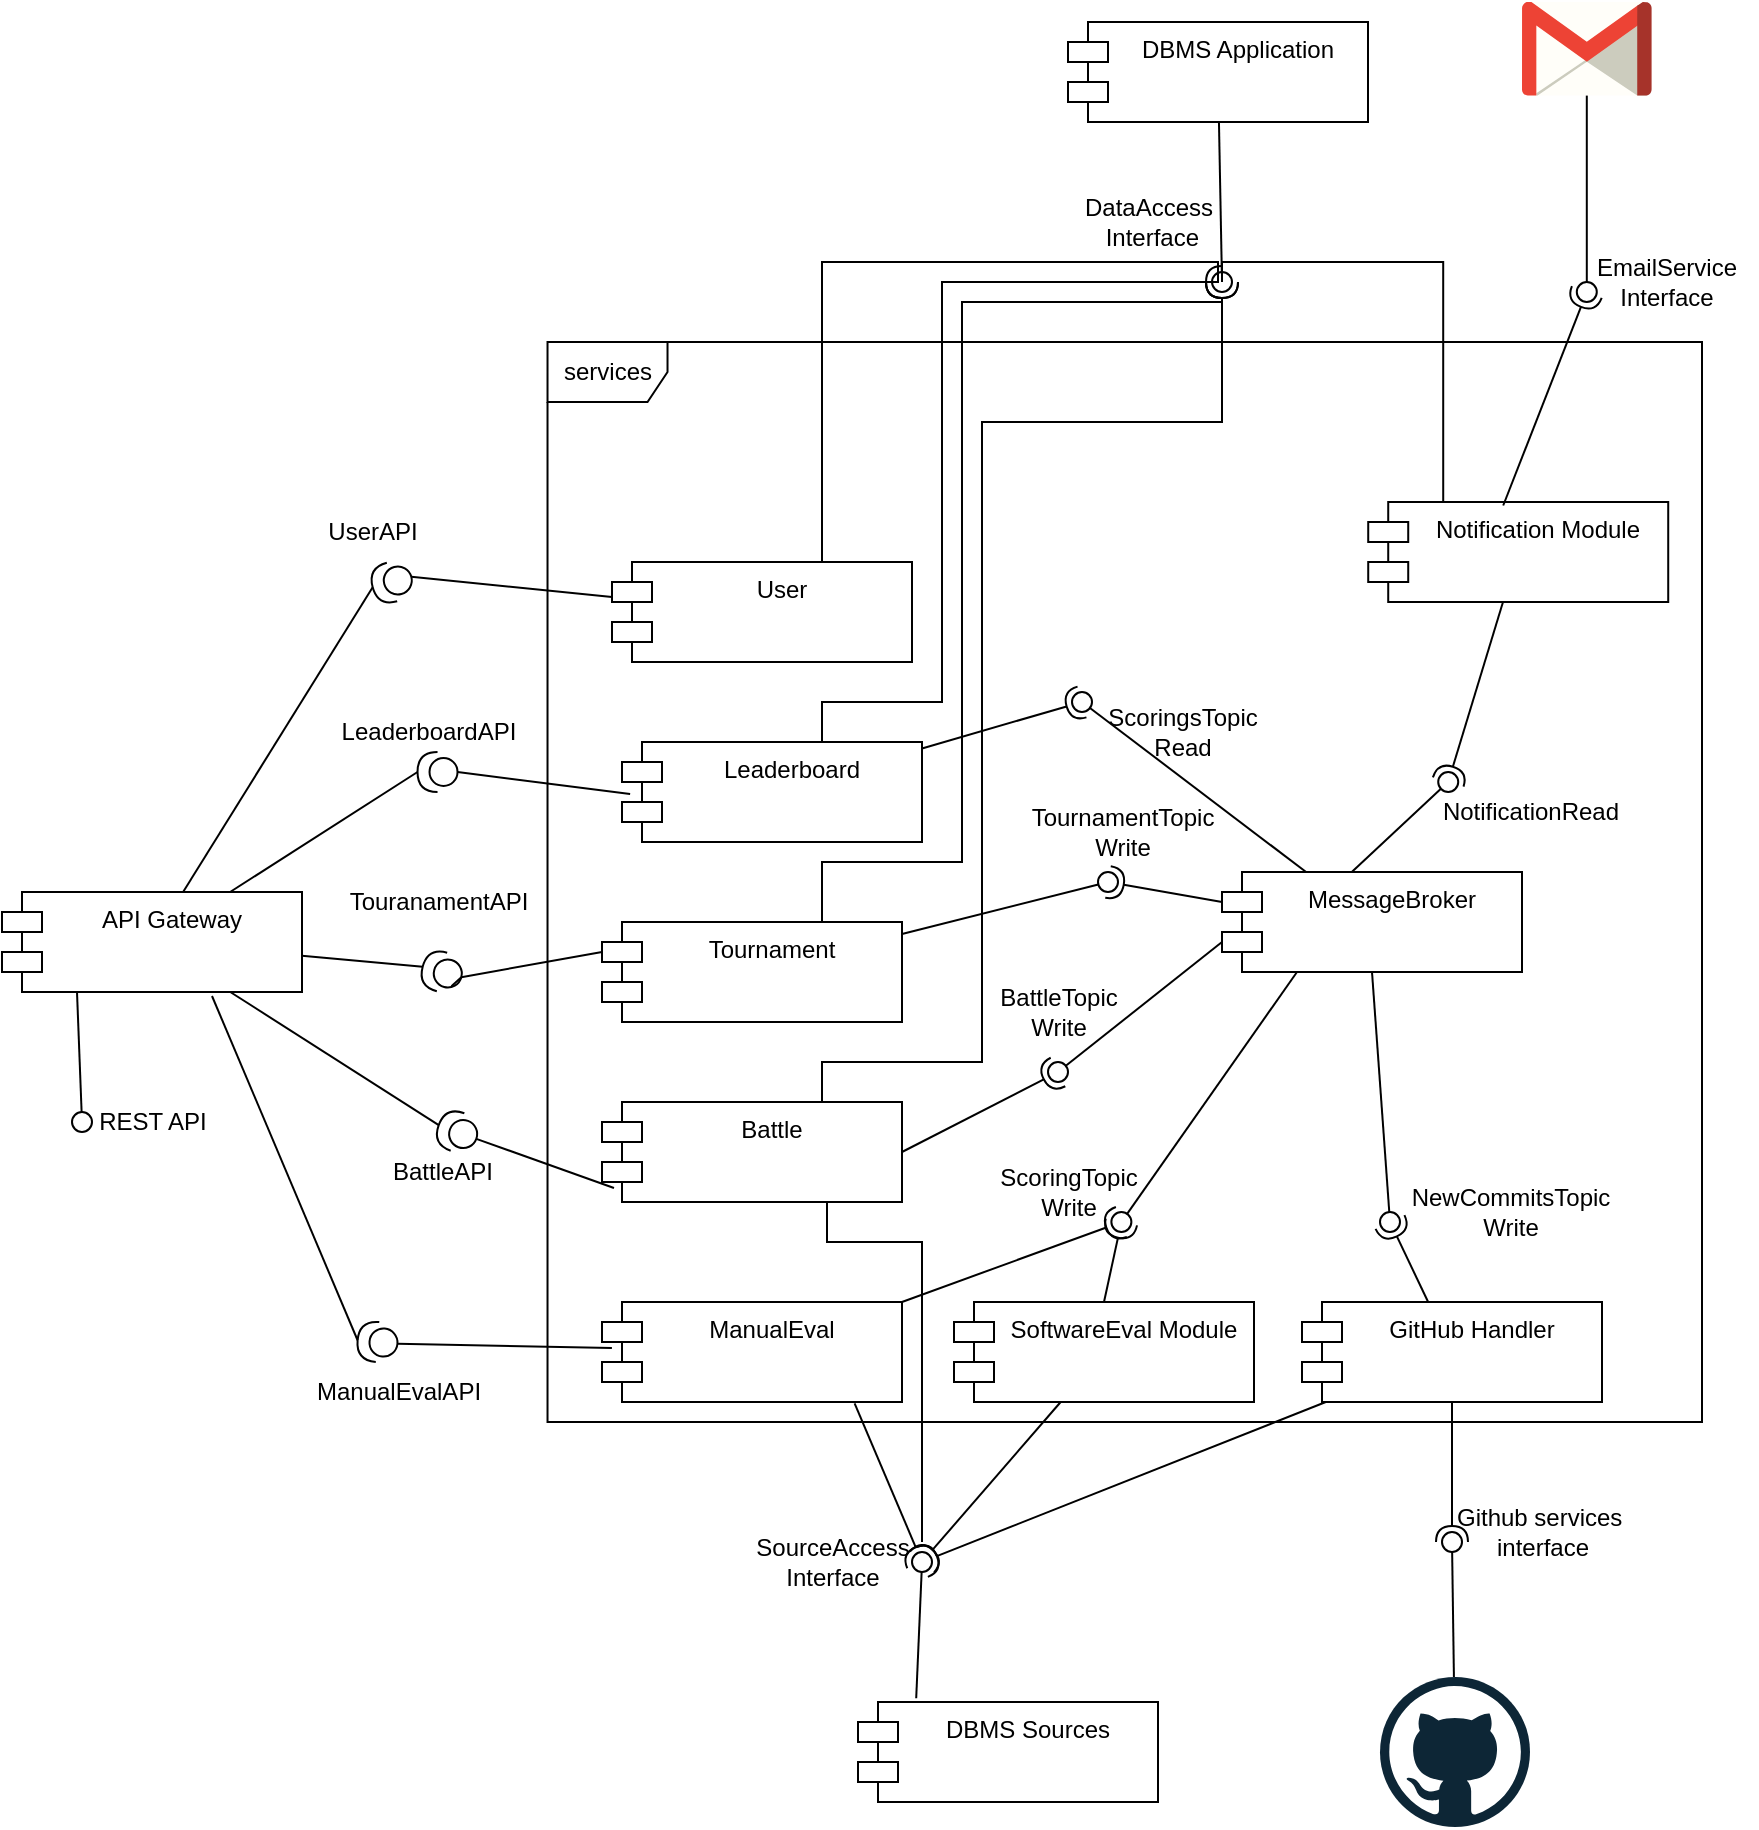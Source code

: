 <mxfile>
    <diagram id="-XxlFWFKYhkbTO1SFoVO" name="Pagina-1">
        <mxGraphModel dx="1913" dy="1843" grid="1" gridSize="10" guides="1" tooltips="1" connect="1" arrows="1" fold="1" page="1" pageScale="1" pageWidth="827" pageHeight="1169" math="0" shadow="0">
            <root>
                <mxCell id="0"/>
                <mxCell id="1" parent="0"/>
                <mxCell id="140" value="services" style="shape=umlFrame;whiteSpace=wrap;html=1;" parent="1" vertex="1">
                    <mxGeometry x="-7.24" y="-60" width="577.24" height="540" as="geometry"/>
                </mxCell>
                <mxCell id="101" value="" style="ellipse;whiteSpace=wrap;html=1;align=center;aspect=fixed;resizable=0;points=[];outlineConnect=0;sketch=0;" parent="1" vertex="1">
                    <mxGeometry x="175" y="545" width="10" height="10" as="geometry"/>
                </mxCell>
                <mxCell id="48" value="" style="rounded=0;orthogonalLoop=1;jettySize=auto;html=1;endArrow=halfCircle;endFill=0;endSize=6;strokeWidth=1;sketch=0;edgeStyle=orthogonalEdgeStyle;" parent="1" source="9" edge="1">
                    <mxGeometry relative="1" as="geometry">
                        <mxPoint x="265.0" y="-20" as="sourcePoint"/>
                        <mxPoint x="330" y="-90" as="targetPoint"/>
                        <Array as="points">
                            <mxPoint x="130" y="120"/>
                            <mxPoint x="190" y="120"/>
                            <mxPoint x="190" y="-90"/>
                        </Array>
                    </mxGeometry>
                </mxCell>
                <mxCell id="121" style="edgeStyle=orthogonalEdgeStyle;html=1;endArrow=halfCircle;endFill=0;startSize=4;exitX=1;exitY=0;exitDx=0;exitDy=0;rounded=0;" parent="1" source="2" edge="1">
                    <mxGeometry relative="1" as="geometry">
                        <mxPoint x="330" y="-90" as="targetPoint"/>
                        <Array as="points">
                            <mxPoint x="130" y="320"/>
                            <mxPoint x="130" y="300"/>
                            <mxPoint x="210" y="300"/>
                            <mxPoint x="210" y="-20"/>
                            <mxPoint x="330" y="-20"/>
                        </Array>
                    </mxGeometry>
                </mxCell>
                <mxCell id="157" style="edgeStyle=orthogonalEdgeStyle;rounded=0;html=1;exitX=0.75;exitY=1;exitDx=0;exitDy=0;endArrow=none;endFill=0;" parent="1" source="2" edge="1">
                    <mxGeometry relative="1" as="geometry">
                        <mxPoint x="180" y="540" as="targetPoint"/>
                        <Array as="points">
                            <mxPoint x="133" y="390"/>
                            <mxPoint x="180" y="390"/>
                        </Array>
                    </mxGeometry>
                </mxCell>
                <mxCell id="2" value="Battle " style="shape=module;align=left;spacingLeft=20;align=center;verticalAlign=top;whiteSpace=wrap;html=1;" parent="1" vertex="1">
                    <mxGeometry x="20" y="320" width="150" height="50" as="geometry"/>
                </mxCell>
                <mxCell id="156" style="edgeStyle=orthogonalEdgeStyle;html=1;exitX=0.25;exitY=0;exitDx=0;exitDy=0;endArrow=none;endFill=0;rounded=0;" parent="1" source="3" edge="1">
                    <mxGeometry relative="1" as="geometry">
                        <mxPoint x="330" y="-90" as="targetPoint"/>
                        <Array as="points">
                            <mxPoint x="441" y="-100"/>
                            <mxPoint x="330" y="-100"/>
                        </Array>
                    </mxGeometry>
                </mxCell>
                <mxCell id="3" value="Notification Module" style="shape=module;align=left;spacingLeft=20;align=center;verticalAlign=top;whiteSpace=wrap;html=1;" parent="1" vertex="1">
                    <mxGeometry x="403.11" y="20" width="150" height="50" as="geometry"/>
                </mxCell>
                <mxCell id="116" style="edgeStyle=none;html=1;endArrow=halfCircle;endFill=0;startSize=4;entryX=0.192;entryY=0.841;entryDx=0;entryDy=0;entryPerimeter=0;" parent="1" source="4" target="35" edge="1">
                    <mxGeometry relative="1" as="geometry">
                        <mxPoint x="283" y="550" as="targetPoint"/>
                    </mxGeometry>
                </mxCell>
                <mxCell id="4" value="GitHub Handler" style="shape=module;align=left;spacingLeft=20;align=center;verticalAlign=top;whiteSpace=wrap;html=1;" parent="1" vertex="1">
                    <mxGeometry x="370" y="420" width="150" height="50" as="geometry"/>
                </mxCell>
                <mxCell id="122" style="edgeStyle=orthogonalEdgeStyle;html=1;endArrow=halfCircle;endFill=0;startSize=4;rounded=0;" parent="1" source="5" edge="1">
                    <mxGeometry relative="1" as="geometry">
                        <mxPoint x="330" y="-90" as="targetPoint"/>
                        <Array as="points">
                            <mxPoint x="130" y="200"/>
                            <mxPoint x="200" y="200"/>
                            <mxPoint x="200" y="-80"/>
                            <mxPoint x="330" y="-80"/>
                        </Array>
                    </mxGeometry>
                </mxCell>
                <mxCell id="5" value="Tournament " style="shape=module;align=left;spacingLeft=20;align=center;verticalAlign=top;whiteSpace=wrap;html=1;" parent="1" vertex="1">
                    <mxGeometry x="20" y="230" width="150" height="50" as="geometry"/>
                </mxCell>
                <mxCell id="6" value="MessageBroker" style="shape=module;align=left;spacingLeft=20;align=center;verticalAlign=top;whiteSpace=wrap;html=1;" parent="1" vertex="1">
                    <mxGeometry x="330" y="205" width="150" height="50" as="geometry"/>
                </mxCell>
                <mxCell id="7" value="ManualEval " style="shape=module;align=left;spacingLeft=20;align=center;verticalAlign=top;whiteSpace=wrap;html=1;" parent="1" vertex="1">
                    <mxGeometry x="20" y="420" width="150" height="50" as="geometry"/>
                </mxCell>
                <mxCell id="117" style="edgeStyle=none;html=1;endArrow=halfCircle;endFill=0;startSize=4;entryX=0.233;entryY=0.861;entryDx=0;entryDy=0;entryPerimeter=0;" parent="1" source="8" target="35" edge="1">
                    <mxGeometry relative="1" as="geometry">
                        <mxPoint x="283" y="550" as="targetPoint"/>
                    </mxGeometry>
                </mxCell>
                <mxCell id="8" value="SoftwareEval Module" style="shape=module;align=left;spacingLeft=20;align=center;verticalAlign=top;whiteSpace=wrap;html=1;" parent="1" vertex="1">
                    <mxGeometry x="196" y="420" width="150" height="50" as="geometry"/>
                </mxCell>
                <mxCell id="9" value="Leaderboard " style="shape=module;align=left;spacingLeft=20;align=center;verticalAlign=top;whiteSpace=wrap;html=1;" parent="1" vertex="1">
                    <mxGeometry x="30" y="140" width="150" height="50" as="geometry"/>
                </mxCell>
                <mxCell id="11" value="" style="rounded=0;orthogonalLoop=1;jettySize=auto;html=1;endArrow=halfCircle;endFill=0;endSize=6;strokeWidth=1;sketch=0;" parent="1" source="3" edge="1">
                    <mxGeometry relative="1" as="geometry">
                        <mxPoint x="393.11" y="195" as="sourcePoint"/>
                        <mxPoint x="443.11" y="160" as="targetPoint"/>
                    </mxGeometry>
                </mxCell>
                <mxCell id="12" value="" style="rounded=0;orthogonalLoop=1;jettySize=auto;html=1;endArrow=oval;endFill=0;sketch=0;targetPerimeterSpacing=0;endSize=10;startArrow=none;" parent="1" edge="1">
                    <mxGeometry relative="1" as="geometry">
                        <mxPoint x="394.896" y="205" as="sourcePoint"/>
                        <mxPoint x="443.11" y="160" as="targetPoint"/>
                    </mxGeometry>
                </mxCell>
                <mxCell id="14" value="" style="rounded=0;orthogonalLoop=1;jettySize=auto;html=1;endArrow=halfCircle;endFill=0;endSize=6;strokeWidth=1;sketch=0;" parent="1" source="9" edge="1">
                    <mxGeometry relative="1" as="geometry">
                        <mxPoint x="430" y="325" as="sourcePoint"/>
                        <mxPoint x="260" y="120" as="targetPoint"/>
                    </mxGeometry>
                </mxCell>
                <mxCell id="15" value="" style="rounded=0;orthogonalLoop=1;jettySize=auto;html=1;endArrow=oval;endFill=0;sketch=0;sourcePerimeterSpacing=0;targetPerimeterSpacing=0;endSize=10;" parent="1" source="6" edge="1">
                    <mxGeometry relative="1" as="geometry">
                        <mxPoint x="390" y="325" as="sourcePoint"/>
                        <mxPoint x="260" y="120" as="targetPoint"/>
                    </mxGeometry>
                </mxCell>
                <mxCell id="16" value="" style="ellipse;whiteSpace=wrap;html=1;align=center;aspect=fixed;fillColor=none;strokeColor=none;resizable=0;perimeter=centerPerimeter;rotatable=0;allowArrows=0;points=[];outlineConnect=1;" parent="1" vertex="1">
                    <mxGeometry x="260" y="110" width="10" height="10" as="geometry"/>
                </mxCell>
                <mxCell id="17" value="ScoringsTopic&lt;br&gt;Read" style="text;html=1;align=center;verticalAlign=middle;resizable=0;points=[];autosize=1;strokeColor=none;fillColor=none;" parent="1" vertex="1">
                    <mxGeometry x="260" y="115" width="100" height="40" as="geometry"/>
                </mxCell>
                <mxCell id="18" value="NotificationRead" style="text;html=1;align=center;verticalAlign=middle;resizable=0;points=[];autosize=1;strokeColor=none;fillColor=none;" parent="1" vertex="1">
                    <mxGeometry x="429.11" y="160" width="110" height="30" as="geometry"/>
                </mxCell>
                <mxCell id="19" value="" style="rounded=0;orthogonalLoop=1;jettySize=auto;html=1;endArrow=halfCircle;endFill=0;endSize=6;strokeWidth=1;sketch=0;exitX=0;exitY=0;exitDx=0;exitDy=15;exitPerimeter=0;" parent="1" source="6" target="21" edge="1">
                    <mxGeometry relative="1" as="geometry">
                        <mxPoint x="430" y="325" as="sourcePoint"/>
                    </mxGeometry>
                </mxCell>
                <mxCell id="20" value="" style="rounded=0;orthogonalLoop=1;jettySize=auto;html=1;endArrow=oval;endFill=0;sketch=0;sourcePerimeterSpacing=0;targetPerimeterSpacing=0;endSize=10;" parent="1" source="5" target="21" edge="1">
                    <mxGeometry relative="1" as="geometry">
                        <mxPoint x="390" y="325" as="sourcePoint"/>
                    </mxGeometry>
                </mxCell>
                <mxCell id="21" value="" style="ellipse;whiteSpace=wrap;html=1;align=center;aspect=fixed;fillColor=none;strokeColor=none;resizable=0;perimeter=centerPerimeter;rotatable=0;allowArrows=0;points=[];outlineConnect=1;" parent="1" vertex="1">
                    <mxGeometry x="268" y="205" width="10" height="10" as="geometry"/>
                </mxCell>
                <mxCell id="22" value="TournamentTopic&lt;br&gt;Write" style="text;html=1;align=center;verticalAlign=middle;resizable=0;points=[];autosize=1;strokeColor=none;fillColor=none;" parent="1" vertex="1">
                    <mxGeometry x="224.69" y="165" width="110" height="40" as="geometry"/>
                </mxCell>
                <mxCell id="23" value="" style="rounded=0;orthogonalLoop=1;jettySize=auto;html=1;endArrow=halfCircle;endFill=0;endSize=6;strokeWidth=1;sketch=0;exitX=1;exitY=0.5;exitDx=0;exitDy=0;" parent="1" source="2" target="25" edge="1">
                    <mxGeometry relative="1" as="geometry">
                        <mxPoint x="430" y="325" as="sourcePoint"/>
                    </mxGeometry>
                </mxCell>
                <mxCell id="24" value="" style="rounded=0;orthogonalLoop=1;jettySize=auto;html=1;endArrow=oval;endFill=0;sketch=0;sourcePerimeterSpacing=0;targetPerimeterSpacing=0;endSize=10;exitX=0;exitY=0;exitDx=0;exitDy=35;exitPerimeter=0;" parent="1" source="6" target="25" edge="1">
                    <mxGeometry relative="1" as="geometry">
                        <mxPoint x="390" y="325" as="sourcePoint"/>
                    </mxGeometry>
                </mxCell>
                <mxCell id="25" value="" style="ellipse;whiteSpace=wrap;html=1;align=center;aspect=fixed;fillColor=none;strokeColor=none;resizable=0;perimeter=centerPerimeter;rotatable=0;allowArrows=0;points=[];outlineConnect=1;" parent="1" vertex="1">
                    <mxGeometry x="243" y="300" width="10" height="10" as="geometry"/>
                </mxCell>
                <mxCell id="26" value="BattleTopic&lt;br&gt;Write" style="text;html=1;align=center;verticalAlign=middle;resizable=0;points=[];autosize=1;strokeColor=none;fillColor=none;" parent="1" vertex="1">
                    <mxGeometry x="208" y="255" width="80" height="40" as="geometry"/>
                </mxCell>
                <mxCell id="27" value="" style="rounded=0;orthogonalLoop=1;jettySize=auto;html=1;endArrow=halfCircle;endFill=0;endSize=6;strokeWidth=1;sketch=0;exitX=1;exitY=0;exitDx=0;exitDy=0;" parent="1" source="7" target="29" edge="1">
                    <mxGeometry relative="1" as="geometry">
                        <mxPoint x="430" y="325" as="sourcePoint"/>
                    </mxGeometry>
                </mxCell>
                <mxCell id="28" value="" style="rounded=0;orthogonalLoop=1;jettySize=auto;html=1;endArrow=oval;endFill=0;sketch=0;sourcePerimeterSpacing=0;targetPerimeterSpacing=0;endSize=10;exitX=0.25;exitY=1;exitDx=0;exitDy=0;" parent="1" source="6" target="29" edge="1">
                    <mxGeometry relative="1" as="geometry">
                        <mxPoint x="390" y="325" as="sourcePoint"/>
                    </mxGeometry>
                </mxCell>
                <mxCell id="29" value="" style="ellipse;whiteSpace=wrap;html=1;align=center;aspect=fixed;fillColor=none;strokeColor=none;resizable=0;perimeter=centerPerimeter;rotatable=0;allowArrows=0;points=[];outlineConnect=1;" parent="1" vertex="1">
                    <mxGeometry x="274.69" y="375" width="10" height="10" as="geometry"/>
                </mxCell>
                <mxCell id="30" value="" style="rounded=0;orthogonalLoop=1;jettySize=auto;html=1;endArrow=halfCircle;endFill=0;endSize=6;strokeWidth=1;sketch=0;fontSize=12;curved=1;exitX=0.5;exitY=0;exitDx=0;exitDy=0;" parent="1" source="8" target="31" edge="1">
                    <mxGeometry relative="1" as="geometry">
                        <mxPoint x="425" y="325" as="sourcePoint"/>
                    </mxGeometry>
                </mxCell>
                <mxCell id="31" value="" style="ellipse;whiteSpace=wrap;html=1;align=center;aspect=fixed;fillColor=none;strokeColor=none;resizable=0;perimeter=centerPerimeter;rotatable=0;allowArrows=0;points=[];outlineConnect=1;" parent="1" vertex="1">
                    <mxGeometry x="274.69" y="375" width="10" height="10" as="geometry"/>
                </mxCell>
                <mxCell id="32" value="ScoringTopic&lt;br&gt;Write" style="text;html=1;align=center;verticalAlign=middle;resizable=0;points=[];autosize=1;strokeColor=none;fillColor=none;" parent="1" vertex="1">
                    <mxGeometry x="208" y="345" width="90" height="40" as="geometry"/>
                </mxCell>
                <mxCell id="35" value="" style="ellipse;whiteSpace=wrap;html=1;align=center;aspect=fixed;fillColor=none;strokeColor=none;resizable=0;perimeter=centerPerimeter;rotatable=0;allowArrows=0;points=[];outlineConnect=1;" parent="1" vertex="1">
                    <mxGeometry x="175" y="545" width="10" height="10" as="geometry"/>
                </mxCell>
                <mxCell id="37" value="" style="rounded=0;orthogonalLoop=1;jettySize=auto;html=1;endArrow=halfCircle;endFill=0;endSize=6;strokeWidth=1;sketch=0;" parent="1" source="4" target="39" edge="1">
                    <mxGeometry relative="1" as="geometry">
                        <mxPoint x="430" y="325" as="sourcePoint"/>
                    </mxGeometry>
                </mxCell>
                <mxCell id="38" value="" style="rounded=0;orthogonalLoop=1;jettySize=auto;html=1;endArrow=oval;endFill=0;sketch=0;sourcePerimeterSpacing=0;targetPerimeterSpacing=0;endSize=10;exitX=0.5;exitY=1;exitDx=0;exitDy=0;" parent="1" source="6" target="39" edge="1">
                    <mxGeometry relative="1" as="geometry">
                        <mxPoint x="390" y="325" as="sourcePoint"/>
                    </mxGeometry>
                </mxCell>
                <mxCell id="39" value="" style="ellipse;whiteSpace=wrap;html=1;align=center;aspect=fixed;fillColor=none;strokeColor=none;resizable=0;perimeter=centerPerimeter;rotatable=0;allowArrows=0;points=[];outlineConnect=1;" parent="1" vertex="1">
                    <mxGeometry x="409" y="375" width="10" height="10" as="geometry"/>
                </mxCell>
                <mxCell id="40" value="NewCommitsTopic&lt;br&gt;Write" style="text;html=1;align=center;verticalAlign=middle;resizable=0;points=[];autosize=1;strokeColor=none;fillColor=none;" parent="1" vertex="1">
                    <mxGeometry x="414" y="355" width="120" height="40" as="geometry"/>
                </mxCell>
                <mxCell id="45" value="EmailService&lt;br&gt;Interface" style="text;html=1;align=center;verticalAlign=middle;resizable=0;points=[];autosize=1;strokeColor=none;fillColor=none;" parent="1" vertex="1">
                    <mxGeometry x="507.4" y="-110" width="90" height="40" as="geometry"/>
                </mxCell>
                <mxCell id="46" value="DBMS Sources" style="shape=module;align=left;spacingLeft=20;align=center;verticalAlign=top;whiteSpace=wrap;html=1;" parent="1" vertex="1">
                    <mxGeometry x="148" y="620" width="150" height="50" as="geometry"/>
                </mxCell>
                <mxCell id="47" value="DBMS Application" style="shape=module;align=left;spacingLeft=20;align=center;verticalAlign=top;whiteSpace=wrap;html=1;" parent="1" vertex="1">
                    <mxGeometry x="253" y="-220" width="150" height="50" as="geometry"/>
                </mxCell>
                <mxCell id="49" value="" style="rounded=0;orthogonalLoop=1;jettySize=auto;html=1;endArrow=oval;endFill=0;sketch=0;sourcePerimeterSpacing=0;targetPerimeterSpacing=0;endSize=10;" parent="1" source="47" edge="1">
                    <mxGeometry relative="1" as="geometry">
                        <mxPoint x="304.69" y="-75" as="sourcePoint"/>
                        <mxPoint x="330" y="-90" as="targetPoint"/>
                    </mxGeometry>
                </mxCell>
                <mxCell id="50" value="" style="ellipse;whiteSpace=wrap;html=1;align=center;aspect=fixed;fillColor=none;strokeColor=none;resizable=0;perimeter=centerPerimeter;rotatable=0;allowArrows=0;points=[];outlineConnect=1;" parent="1" vertex="1">
                    <mxGeometry x="324.69" y="-15" width="10" height="10" as="geometry"/>
                </mxCell>
                <mxCell id="51" value="DataAccess&lt;br&gt;&amp;nbsp;Interface" style="text;html=1;align=center;verticalAlign=middle;resizable=0;points=[];autosize=1;strokeColor=none;fillColor=none;" parent="1" vertex="1">
                    <mxGeometry x="247.76" y="-140" width="90" height="40" as="geometry"/>
                </mxCell>
                <mxCell id="55" value="SourceAccess&lt;br&gt;Interface" style="text;html=1;align=center;verticalAlign=middle;resizable=0;points=[];autosize=1;strokeColor=none;fillColor=none;" parent="1" vertex="1">
                    <mxGeometry x="85.0" y="530" width="100" height="40" as="geometry"/>
                </mxCell>
                <mxCell id="56" value="API Gateway" style="shape=module;align=left;spacingLeft=20;align=center;verticalAlign=top;whiteSpace=wrap;html=1;" parent="1" vertex="1">
                    <mxGeometry x="-280" y="215" width="150" height="50" as="geometry"/>
                </mxCell>
                <mxCell id="68" style="edgeStyle=none;html=1;exitX=0;exitY=0.5;exitDx=0;exitDy=0;exitPerimeter=0;entryX=0;entryY=0;entryDx=0;entryDy=15;entryPerimeter=0;endArrow=none;endFill=0;" parent="1" source="67" target="5" edge="1">
                    <mxGeometry relative="1" as="geometry"/>
                </mxCell>
                <mxCell id="69" style="edgeStyle=none;html=1;exitX=1;exitY=0.5;exitDx=0;exitDy=0;exitPerimeter=0;endArrow=none;endFill=0;" parent="1" source="67" target="56" edge="1">
                    <mxGeometry relative="1" as="geometry">
                        <mxPoint x="-167.24" y="197.5" as="targetPoint"/>
                    </mxGeometry>
                </mxCell>
                <mxCell id="67" value="" style="shape=providedRequiredInterface;html=1;verticalLabelPosition=bottom;sketch=0;rotation=-165;" parent="1" vertex="1">
                    <mxGeometry x="-70" y="245" width="20" height="20" as="geometry"/>
                </mxCell>
                <mxCell id="75" style="edgeStyle=none;html=1;exitX=0;exitY=0.5;exitDx=0;exitDy=0;exitPerimeter=0;entryX=0.027;entryY=0.52;entryDx=0;entryDy=0;entryPerimeter=0;endArrow=none;endFill=0;" parent="1" source="71" target="9" edge="1">
                    <mxGeometry relative="1" as="geometry"/>
                </mxCell>
                <mxCell id="76" style="edgeStyle=none;html=1;exitX=1;exitY=0.5;exitDx=0;exitDy=0;exitPerimeter=0;endArrow=none;endFill=0;" parent="1" source="71" target="56" edge="1">
                    <mxGeometry relative="1" as="geometry"/>
                </mxCell>
                <mxCell id="71" value="" style="shape=providedRequiredInterface;html=1;verticalLabelPosition=bottom;sketch=0;rotation=-180;" parent="1" vertex="1">
                    <mxGeometry x="-72.24" y="145" width="20" height="20" as="geometry"/>
                </mxCell>
                <mxCell id="81" style="edgeStyle=none;html=1;exitX=1;exitY=0.5;exitDx=0;exitDy=0;exitPerimeter=0;endArrow=none;endFill=0;" parent="1" source="72" target="56" edge="1">
                    <mxGeometry relative="1" as="geometry"/>
                </mxCell>
                <mxCell id="82" style="edgeStyle=none;html=1;exitX=0;exitY=0.5;exitDx=0;exitDy=0;exitPerimeter=0;entryX=0.04;entryY=0.86;entryDx=0;entryDy=0;entryPerimeter=0;endArrow=none;endFill=0;" parent="1" source="72" target="2" edge="1">
                    <mxGeometry relative="1" as="geometry"/>
                </mxCell>
                <mxCell id="72" value="" style="shape=providedRequiredInterface;html=1;verticalLabelPosition=bottom;sketch=0;rotation=-160;" parent="1" vertex="1">
                    <mxGeometry x="-62.24" y="325" width="20" height="20" as="geometry"/>
                </mxCell>
                <mxCell id="83" style="edgeStyle=none;html=1;exitX=0;exitY=0.5;exitDx=0;exitDy=0;exitPerimeter=0;entryX=0.033;entryY=0.46;entryDx=0;entryDy=0;entryPerimeter=0;endArrow=none;endFill=0;" parent="1" source="73" target="7" edge="1">
                    <mxGeometry relative="1" as="geometry"/>
                </mxCell>
                <mxCell id="84" style="edgeStyle=none;html=1;exitX=1;exitY=0.5;exitDx=0;exitDy=0;exitPerimeter=0;entryX=0.7;entryY=1.04;entryDx=0;entryDy=0;entryPerimeter=0;endArrow=none;endFill=0;" parent="1" source="73" target="56" edge="1">
                    <mxGeometry relative="1" as="geometry"/>
                </mxCell>
                <mxCell id="73" value="" style="shape=providedRequiredInterface;html=1;verticalLabelPosition=bottom;sketch=0;rotation=-175;" parent="1" vertex="1">
                    <mxGeometry x="-102.24" y="430" width="20" height="20" as="geometry"/>
                </mxCell>
                <mxCell id="85" style="edgeStyle=none;html=1;exitX=0;exitY=0.5;exitDx=0;exitDy=0;exitPerimeter=0;entryX=0.18;entryY=0.217;entryDx=0;entryDy=0;entryPerimeter=0;endArrow=none;endFill=0;" parent="1" source="67" target="67" edge="1">
                    <mxGeometry relative="1" as="geometry"/>
                </mxCell>
                <mxCell id="86" value="LeaderboardAPI" style="text;html=1;align=center;verticalAlign=middle;resizable=0;points=[];autosize=1;strokeColor=none;fillColor=none;" parent="1" vertex="1">
                    <mxGeometry x="-122.24" y="120" width="110" height="30" as="geometry"/>
                </mxCell>
                <mxCell id="88" value="TouranamentAPI" style="text;html=1;align=center;verticalAlign=middle;resizable=0;points=[];autosize=1;strokeColor=none;fillColor=none;" parent="1" vertex="1">
                    <mxGeometry x="-117.24" y="205" width="110" height="30" as="geometry"/>
                </mxCell>
                <mxCell id="90" value="BattleAPI" style="text;html=1;align=center;verticalAlign=middle;resizable=0;points=[];autosize=1;strokeColor=none;fillColor=none;" parent="1" vertex="1">
                    <mxGeometry x="-95" y="340" width="70" height="30" as="geometry"/>
                </mxCell>
                <mxCell id="91" value="ManualEvalAPI" style="text;html=1;align=center;verticalAlign=middle;resizable=0;points=[];autosize=1;strokeColor=none;fillColor=none;" parent="1" vertex="1">
                    <mxGeometry x="-132.24" y="450" width="100" height="30" as="geometry"/>
                </mxCell>
                <mxCell id="99" value="" style="rounded=0;orthogonalLoop=1;jettySize=auto;html=1;endArrow=none;endFill=0;sketch=0;sourcePerimeterSpacing=0;targetPerimeterSpacing=0;exitX=0.194;exitY=-0.037;exitDx=0;exitDy=0;exitPerimeter=0;" parent="1" source="46" target="101" edge="1">
                    <mxGeometry relative="1" as="geometry">
                        <mxPoint x="160" y="385" as="sourcePoint"/>
                    </mxGeometry>
                </mxCell>
                <mxCell id="100" value="" style="rounded=0;orthogonalLoop=1;jettySize=auto;html=1;endArrow=halfCircle;endFill=0;endSize=6;strokeWidth=1;sketch=0;exitX=0.842;exitY=1.013;exitDx=0;exitDy=0;exitPerimeter=0;entryX=0.865;entryY=0.963;entryDx=0;entryDy=0;entryPerimeter=0;" parent="1" source="7" target="35" edge="1">
                    <mxGeometry relative="1" as="geometry">
                        <mxPoint x="200" y="385" as="sourcePoint"/>
                        <mxPoint x="283" y="550" as="targetPoint"/>
                    </mxGeometry>
                </mxCell>
                <mxCell id="128" value="" style="dashed=0;outlineConnect=0;html=1;align=center;labelPosition=center;verticalLabelPosition=bottom;verticalAlign=top;shape=mxgraph.weblogos.gmail" parent="1" vertex="1">
                    <mxGeometry x="480" y="-230" width="64.8" height="46.8" as="geometry"/>
                </mxCell>
                <mxCell id="129" value="" style="dashed=0;outlineConnect=0;html=1;align=center;labelPosition=center;verticalLabelPosition=bottom;verticalAlign=top;shape=mxgraph.weblogos.github" parent="1" vertex="1">
                    <mxGeometry x="409" y="607.5" width="75" height="75" as="geometry"/>
                </mxCell>
                <mxCell id="130" value="" style="rounded=0;orthogonalLoop=1;jettySize=auto;html=1;endArrow=none;endFill=0;sketch=0;sourcePerimeterSpacing=0;targetPerimeterSpacing=0;startSize=4;" parent="1" source="129" target="132" edge="1">
                    <mxGeometry relative="1" as="geometry">
                        <mxPoint x="360" y="505" as="sourcePoint"/>
                    </mxGeometry>
                </mxCell>
                <mxCell id="131" value="" style="rounded=0;orthogonalLoop=1;jettySize=auto;html=1;endArrow=halfCircle;endFill=0;entryX=0.5;entryY=0.5;endSize=6;strokeWidth=1;sketch=0;" parent="1" source="4" target="132" edge="1">
                    <mxGeometry relative="1" as="geometry">
                        <mxPoint x="400" y="505" as="sourcePoint"/>
                    </mxGeometry>
                </mxCell>
                <mxCell id="132" value="" style="ellipse;whiteSpace=wrap;html=1;align=center;aspect=fixed;resizable=0;points=[];outlineConnect=0;sketch=0;" parent="1" vertex="1">
                    <mxGeometry x="440" y="535" width="10" height="10" as="geometry"/>
                </mxCell>
                <mxCell id="133" value="&lt;div&gt;Github services&amp;nbsp;&lt;/div&gt;&lt;div&gt;interface&lt;/div&gt;" style="text;html=1;align=center;verticalAlign=middle;resizable=0;points=[];autosize=1;strokeColor=none;fillColor=none;" parent="1" vertex="1">
                    <mxGeometry x="434.8" y="515" width="110" height="40" as="geometry"/>
                </mxCell>
                <mxCell id="135" value="" style="rounded=0;orthogonalLoop=1;jettySize=auto;html=1;endArrow=none;endFill=0;sketch=0;sourcePerimeterSpacing=0;targetPerimeterSpacing=0;startSize=4;" parent="1" source="128" target="137" edge="1">
                    <mxGeometry relative="1" as="geometry">
                        <mxPoint x="190" y="-45" as="sourcePoint"/>
                    </mxGeometry>
                </mxCell>
                <mxCell id="136" value="" style="rounded=0;orthogonalLoop=1;jettySize=auto;html=1;endArrow=halfCircle;endFill=0;entryX=0.5;entryY=0.5;endSize=6;strokeWidth=1;sketch=0;exitX=0.45;exitY=0.035;exitDx=0;exitDy=0;exitPerimeter=0;" parent="1" source="3" target="137" edge="1">
                    <mxGeometry relative="1" as="geometry">
                        <mxPoint x="230" y="-45" as="sourcePoint"/>
                    </mxGeometry>
                </mxCell>
                <mxCell id="137" value="" style="ellipse;whiteSpace=wrap;html=1;align=center;aspect=fixed;resizable=0;points=[];outlineConnect=0;sketch=0;" parent="1" vertex="1">
                    <mxGeometry x="507.4" y="-90" width="10" height="10" as="geometry"/>
                </mxCell>
                <mxCell id="146" value="" style="rounded=0;orthogonalLoop=1;jettySize=auto;html=1;endArrow=none;endFill=0;sketch=0;sourcePerimeterSpacing=0;targetPerimeterSpacing=0;exitX=0.25;exitY=1;exitDx=0;exitDy=0;" parent="1" source="56" edge="1">
                    <mxGeometry relative="1" as="geometry">
                        <mxPoint x="-370.0" y="245" as="sourcePoint"/>
                        <mxPoint x="-240" y="330" as="targetPoint"/>
                    </mxGeometry>
                </mxCell>
                <mxCell id="148" value="" style="ellipse;whiteSpace=wrap;html=1;align=center;aspect=fixed;resizable=0;points=[];outlineConnect=0;sketch=0;" parent="1" vertex="1">
                    <mxGeometry x="-245" y="325" width="10" height="10" as="geometry"/>
                </mxCell>
                <mxCell id="149" value="REST API" style="text;html=1;align=center;verticalAlign=middle;resizable=0;points=[];autosize=1;strokeColor=none;fillColor=none;" parent="1" vertex="1">
                    <mxGeometry x="-245" y="315" width="80" height="30" as="geometry"/>
                </mxCell>
                <mxCell id="155" style="edgeStyle=orthogonalEdgeStyle;html=1;endArrow=none;endFill=0;rounded=0;" parent="1" source="150" edge="1">
                    <mxGeometry relative="1" as="geometry">
                        <mxPoint x="320" y="-90" as="targetPoint"/>
                        <Array as="points">
                            <mxPoint x="130" y="-100"/>
                            <mxPoint x="328" y="-100"/>
                            <mxPoint x="328" y="-90"/>
                        </Array>
                    </mxGeometry>
                </mxCell>
                <mxCell id="150" value="User" style="shape=module;align=left;spacingLeft=20;align=center;verticalAlign=top;whiteSpace=wrap;html=1;" parent="1" vertex="1">
                    <mxGeometry x="25" y="50" width="150" height="50" as="geometry"/>
                </mxCell>
                <mxCell id="152" style="edgeStyle=none;html=1;exitX=0;exitY=0.5;exitDx=0;exitDy=0;exitPerimeter=0;endArrow=none;endFill=0;" parent="1" source="151" target="150" edge="1">
                    <mxGeometry relative="1" as="geometry"/>
                </mxCell>
                <mxCell id="153" style="edgeStyle=none;html=1;exitX=1;exitY=0.5;exitDx=0;exitDy=0;exitPerimeter=0;endArrow=none;endFill=0;" parent="1" source="151" target="56" edge="1">
                    <mxGeometry relative="1" as="geometry"/>
                </mxCell>
                <mxCell id="151" value="" style="shape=providedRequiredInterface;html=1;verticalLabelPosition=bottom;sketch=0;rotation=-195;" parent="1" vertex="1">
                    <mxGeometry x="-95" y="50" width="20" height="20" as="geometry"/>
                </mxCell>
                <mxCell id="154" value="UserAPI" style="text;html=1;align=center;verticalAlign=middle;resizable=0;points=[];autosize=1;strokeColor=none;fillColor=none;" parent="1" vertex="1">
                    <mxGeometry x="-130" y="20" width="70" height="30" as="geometry"/>
                </mxCell>
            </root>
        </mxGraphModel>
    </diagram>
</mxfile>